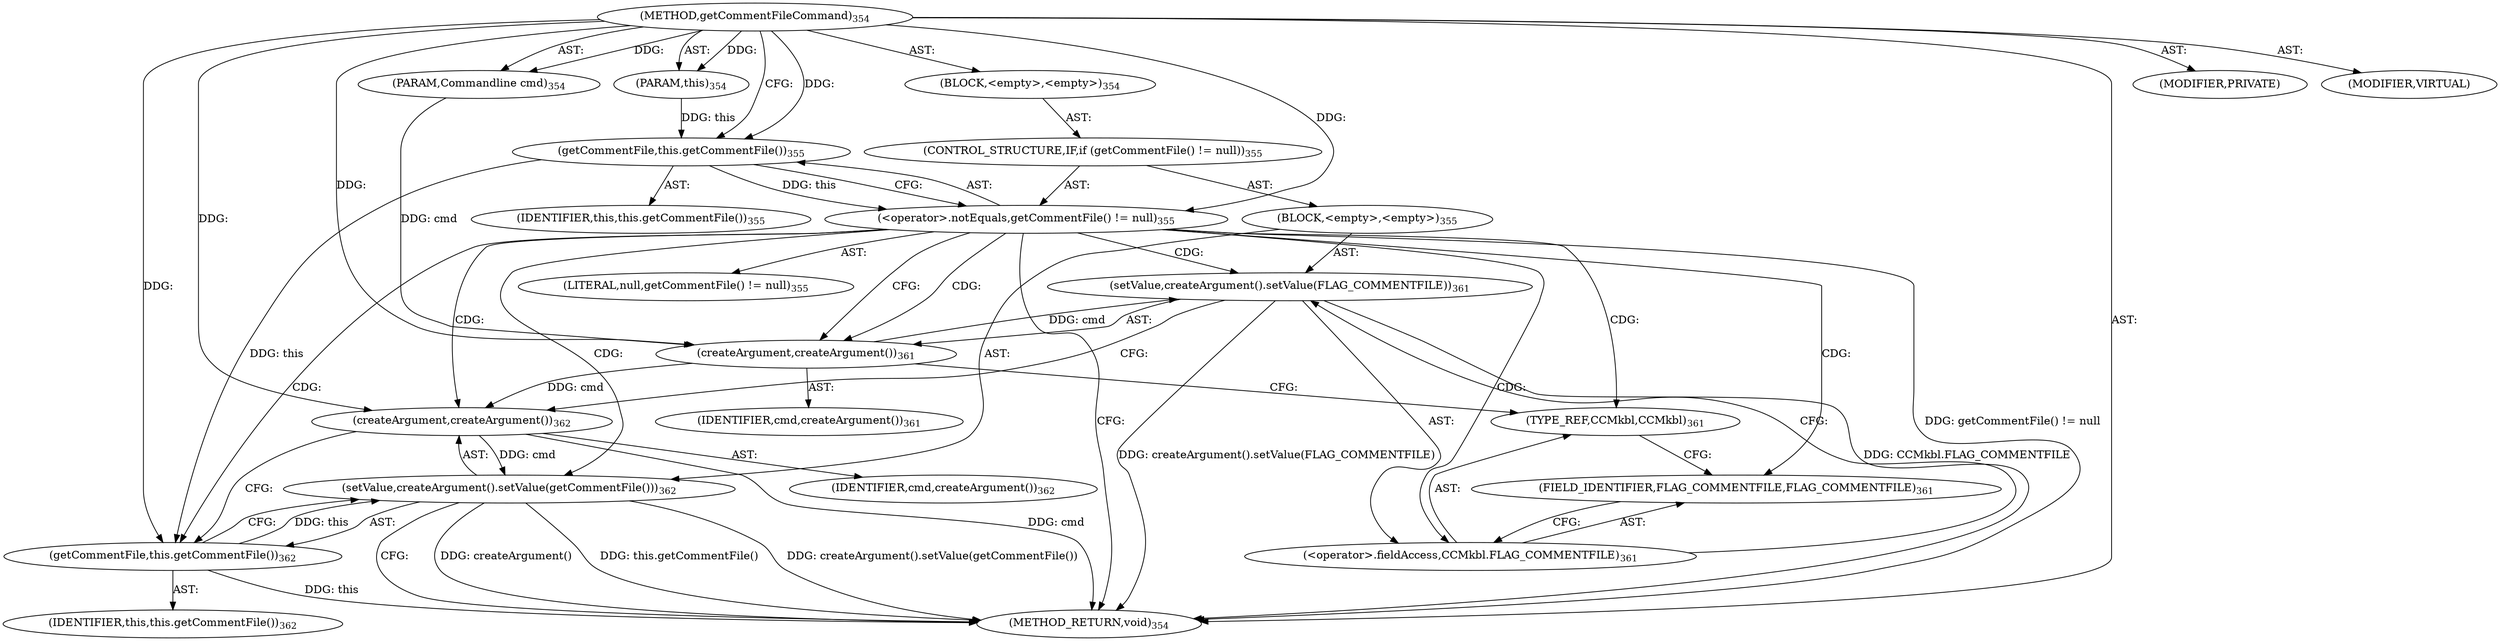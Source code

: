 digraph "getCommentFileCommand" {  
"111669149713" [label = <(METHOD,getCommentFileCommand)<SUB>354</SUB>> ]
"115964116995" [label = <(PARAM,this)<SUB>354</SUB>> ]
"115964117019" [label = <(PARAM,Commandline cmd)<SUB>354</SUB>> ]
"25769803805" [label = <(BLOCK,&lt;empty&gt;,&lt;empty&gt;)<SUB>354</SUB>> ]
"47244640267" [label = <(CONTROL_STRUCTURE,IF,if (getCommentFile() != null))<SUB>355</SUB>> ]
"30064771154" [label = <(&lt;operator&gt;.notEquals,getCommentFile() != null)<SUB>355</SUB>> ]
"30064771155" [label = <(getCommentFile,this.getCommentFile())<SUB>355</SUB>> ]
"68719476752" [label = <(IDENTIFIER,this,this.getCommentFile())<SUB>355</SUB>> ]
"90194313222" [label = <(LITERAL,null,getCommentFile() != null)<SUB>355</SUB>> ]
"25769803806" [label = <(BLOCK,&lt;empty&gt;,&lt;empty&gt;)<SUB>355</SUB>> ]
"30064771156" [label = <(setValue,createArgument().setValue(FLAG_COMMENTFILE))<SUB>361</SUB>> ]
"30064771157" [label = <(createArgument,createArgument())<SUB>361</SUB>> ]
"68719476805" [label = <(IDENTIFIER,cmd,createArgument())<SUB>361</SUB>> ]
"30064771158" [label = <(&lt;operator&gt;.fieldAccess,CCMkbl.FLAG_COMMENTFILE)<SUB>361</SUB>> ]
"180388626438" [label = <(TYPE_REF,CCMkbl,CCMkbl)<SUB>361</SUB>> ]
"55834574868" [label = <(FIELD_IDENTIFIER,FLAG_COMMENTFILE,FLAG_COMMENTFILE)<SUB>361</SUB>> ]
"30064771159" [label = <(setValue,createArgument().setValue(getCommentFile()))<SUB>362</SUB>> ]
"30064771160" [label = <(createArgument,createArgument())<SUB>362</SUB>> ]
"68719476806" [label = <(IDENTIFIER,cmd,createArgument())<SUB>362</SUB>> ]
"30064771161" [label = <(getCommentFile,this.getCommentFile())<SUB>362</SUB>> ]
"68719476753" [label = <(IDENTIFIER,this,this.getCommentFile())<SUB>362</SUB>> ]
"133143986217" [label = <(MODIFIER,PRIVATE)> ]
"133143986218" [label = <(MODIFIER,VIRTUAL)> ]
"128849018897" [label = <(METHOD_RETURN,void)<SUB>354</SUB>> ]
  "111669149713" -> "115964116995"  [ label = "AST: "] 
  "111669149713" -> "115964117019"  [ label = "AST: "] 
  "111669149713" -> "25769803805"  [ label = "AST: "] 
  "111669149713" -> "133143986217"  [ label = "AST: "] 
  "111669149713" -> "133143986218"  [ label = "AST: "] 
  "111669149713" -> "128849018897"  [ label = "AST: "] 
  "25769803805" -> "47244640267"  [ label = "AST: "] 
  "47244640267" -> "30064771154"  [ label = "AST: "] 
  "47244640267" -> "25769803806"  [ label = "AST: "] 
  "30064771154" -> "30064771155"  [ label = "AST: "] 
  "30064771154" -> "90194313222"  [ label = "AST: "] 
  "30064771155" -> "68719476752"  [ label = "AST: "] 
  "25769803806" -> "30064771156"  [ label = "AST: "] 
  "25769803806" -> "30064771159"  [ label = "AST: "] 
  "30064771156" -> "30064771157"  [ label = "AST: "] 
  "30064771156" -> "30064771158"  [ label = "AST: "] 
  "30064771157" -> "68719476805"  [ label = "AST: "] 
  "30064771158" -> "180388626438"  [ label = "AST: "] 
  "30064771158" -> "55834574868"  [ label = "AST: "] 
  "30064771159" -> "30064771160"  [ label = "AST: "] 
  "30064771159" -> "30064771161"  [ label = "AST: "] 
  "30064771160" -> "68719476806"  [ label = "AST: "] 
  "30064771161" -> "68719476753"  [ label = "AST: "] 
  "30064771154" -> "128849018897"  [ label = "CFG: "] 
  "30064771154" -> "30064771157"  [ label = "CFG: "] 
  "30064771155" -> "30064771154"  [ label = "CFG: "] 
  "30064771156" -> "30064771160"  [ label = "CFG: "] 
  "30064771159" -> "128849018897"  [ label = "CFG: "] 
  "30064771157" -> "180388626438"  [ label = "CFG: "] 
  "30064771158" -> "30064771156"  [ label = "CFG: "] 
  "30064771160" -> "30064771161"  [ label = "CFG: "] 
  "30064771161" -> "30064771159"  [ label = "CFG: "] 
  "180388626438" -> "55834574868"  [ label = "CFG: "] 
  "55834574868" -> "30064771158"  [ label = "CFG: "] 
  "111669149713" -> "30064771155"  [ label = "CFG: "] 
  "30064771154" -> "128849018897"  [ label = "DDG: getCommentFile() != null"] 
  "30064771156" -> "128849018897"  [ label = "DDG: CCMkbl.FLAG_COMMENTFILE"] 
  "30064771156" -> "128849018897"  [ label = "DDG: createArgument().setValue(FLAG_COMMENTFILE)"] 
  "30064771160" -> "128849018897"  [ label = "DDG: cmd"] 
  "30064771159" -> "128849018897"  [ label = "DDG: createArgument()"] 
  "30064771161" -> "128849018897"  [ label = "DDG: this"] 
  "30064771159" -> "128849018897"  [ label = "DDG: this.getCommentFile()"] 
  "30064771159" -> "128849018897"  [ label = "DDG: createArgument().setValue(getCommentFile())"] 
  "111669149713" -> "115964116995"  [ label = "DDG: "] 
  "111669149713" -> "115964117019"  [ label = "DDG: "] 
  "30064771155" -> "30064771154"  [ label = "DDG: this"] 
  "111669149713" -> "30064771154"  [ label = "DDG: "] 
  "115964116995" -> "30064771155"  [ label = "DDG: this"] 
  "111669149713" -> "30064771155"  [ label = "DDG: "] 
  "30064771157" -> "30064771156"  [ label = "DDG: cmd"] 
  "30064771160" -> "30064771159"  [ label = "DDG: cmd"] 
  "30064771161" -> "30064771159"  [ label = "DDG: this"] 
  "115964117019" -> "30064771157"  [ label = "DDG: cmd"] 
  "111669149713" -> "30064771157"  [ label = "DDG: "] 
  "30064771157" -> "30064771160"  [ label = "DDG: cmd"] 
  "111669149713" -> "30064771160"  [ label = "DDG: "] 
  "30064771155" -> "30064771161"  [ label = "DDG: this"] 
  "111669149713" -> "30064771161"  [ label = "DDG: "] 
  "30064771154" -> "30064771161"  [ label = "CDG: "] 
  "30064771154" -> "30064771160"  [ label = "CDG: "] 
  "30064771154" -> "30064771159"  [ label = "CDG: "] 
  "30064771154" -> "30064771158"  [ label = "CDG: "] 
  "30064771154" -> "30064771157"  [ label = "CDG: "] 
  "30064771154" -> "30064771156"  [ label = "CDG: "] 
  "30064771154" -> "180388626438"  [ label = "CDG: "] 
  "30064771154" -> "55834574868"  [ label = "CDG: "] 
}
